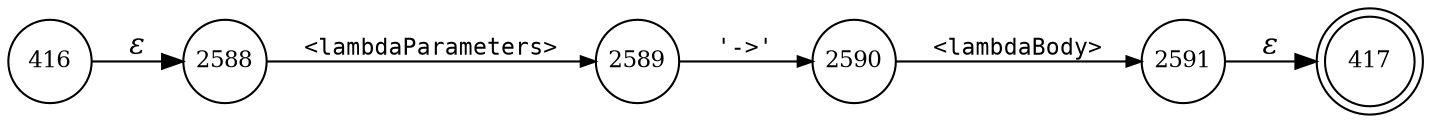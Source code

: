 digraph ATN {
rankdir=LR;
s417[fontsize=11, label="417", shape=doublecircle, fixedsize=true, width=.6];
s416[fontsize=11,label="416", shape=circle, fixedsize=true, width=.55, peripheries=1];
s2588[fontsize=11,label="2588", shape=circle, fixedsize=true, width=.55, peripheries=1];
s2589[fontsize=11,label="2589", shape=circle, fixedsize=true, width=.55, peripheries=1];
s2590[fontsize=11,label="2590", shape=circle, fixedsize=true, width=.55, peripheries=1];
s2591[fontsize=11,label="2591", shape=circle, fixedsize=true, width=.55, peripheries=1];
s416 -> s2588 [fontname="Times-Italic", label="&epsilon;"];
s2588 -> s2589 [fontsize=11, fontname="Courier", arrowsize=.7, label = "<lambdaParameters>", arrowhead = normal];
s2589 -> s2590 [fontsize=11, fontname="Courier", arrowsize=.7, label = "'->'", arrowhead = normal];
s2590 -> s2591 [fontsize=11, fontname="Courier", arrowsize=.7, label = "<lambdaBody>", arrowhead = normal];
s2591 -> s417 [fontname="Times-Italic", label="&epsilon;"];
}